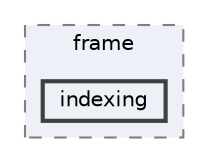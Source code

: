 digraph "/home/jam/Research/IRES-2025/dev/src/llm-scripts/testing/hypothesis-testing/hyp-env/lib/python3.12/site-packages/pandas/tests/frame/indexing"
{
 // LATEX_PDF_SIZE
  bgcolor="transparent";
  edge [fontname=Helvetica,fontsize=10,labelfontname=Helvetica,labelfontsize=10];
  node [fontname=Helvetica,fontsize=10,shape=box,height=0.2,width=0.4];
  compound=true
  subgraph clusterdir_a2ce5c43c7356f9ffc7977bd1889349f {
    graph [ bgcolor="#edf0f7", pencolor="grey50", label="frame", fontname=Helvetica,fontsize=10 style="filled,dashed", URL="dir_a2ce5c43c7356f9ffc7977bd1889349f.html",tooltip=""]
  dir_6ccff750f141a662431801bb918afa57 [label="indexing", fillcolor="#edf0f7", color="grey25", style="filled,bold", URL="dir_6ccff750f141a662431801bb918afa57.html",tooltip=""];
  }
}
